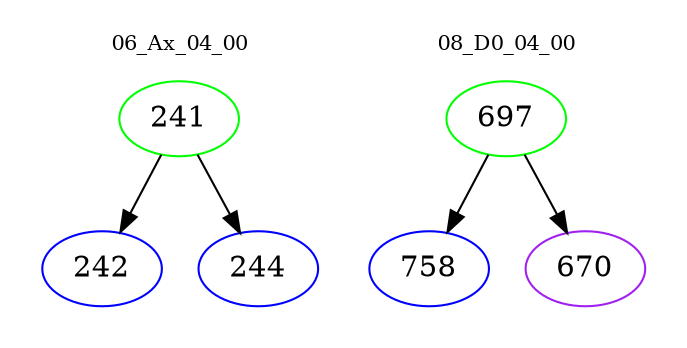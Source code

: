 digraph{
subgraph cluster_0 {
color = white
label = "06_Ax_04_00";
fontsize=10;
T0_241 [label="241", color="green"]
T0_241 -> T0_242 [color="black"]
T0_242 [label="242", color="blue"]
T0_241 -> T0_244 [color="black"]
T0_244 [label="244", color="blue"]
}
subgraph cluster_1 {
color = white
label = "08_D0_04_00";
fontsize=10;
T1_697 [label="697", color="green"]
T1_697 -> T1_758 [color="black"]
T1_758 [label="758", color="blue"]
T1_697 -> T1_670 [color="black"]
T1_670 [label="670", color="purple"]
}
}
